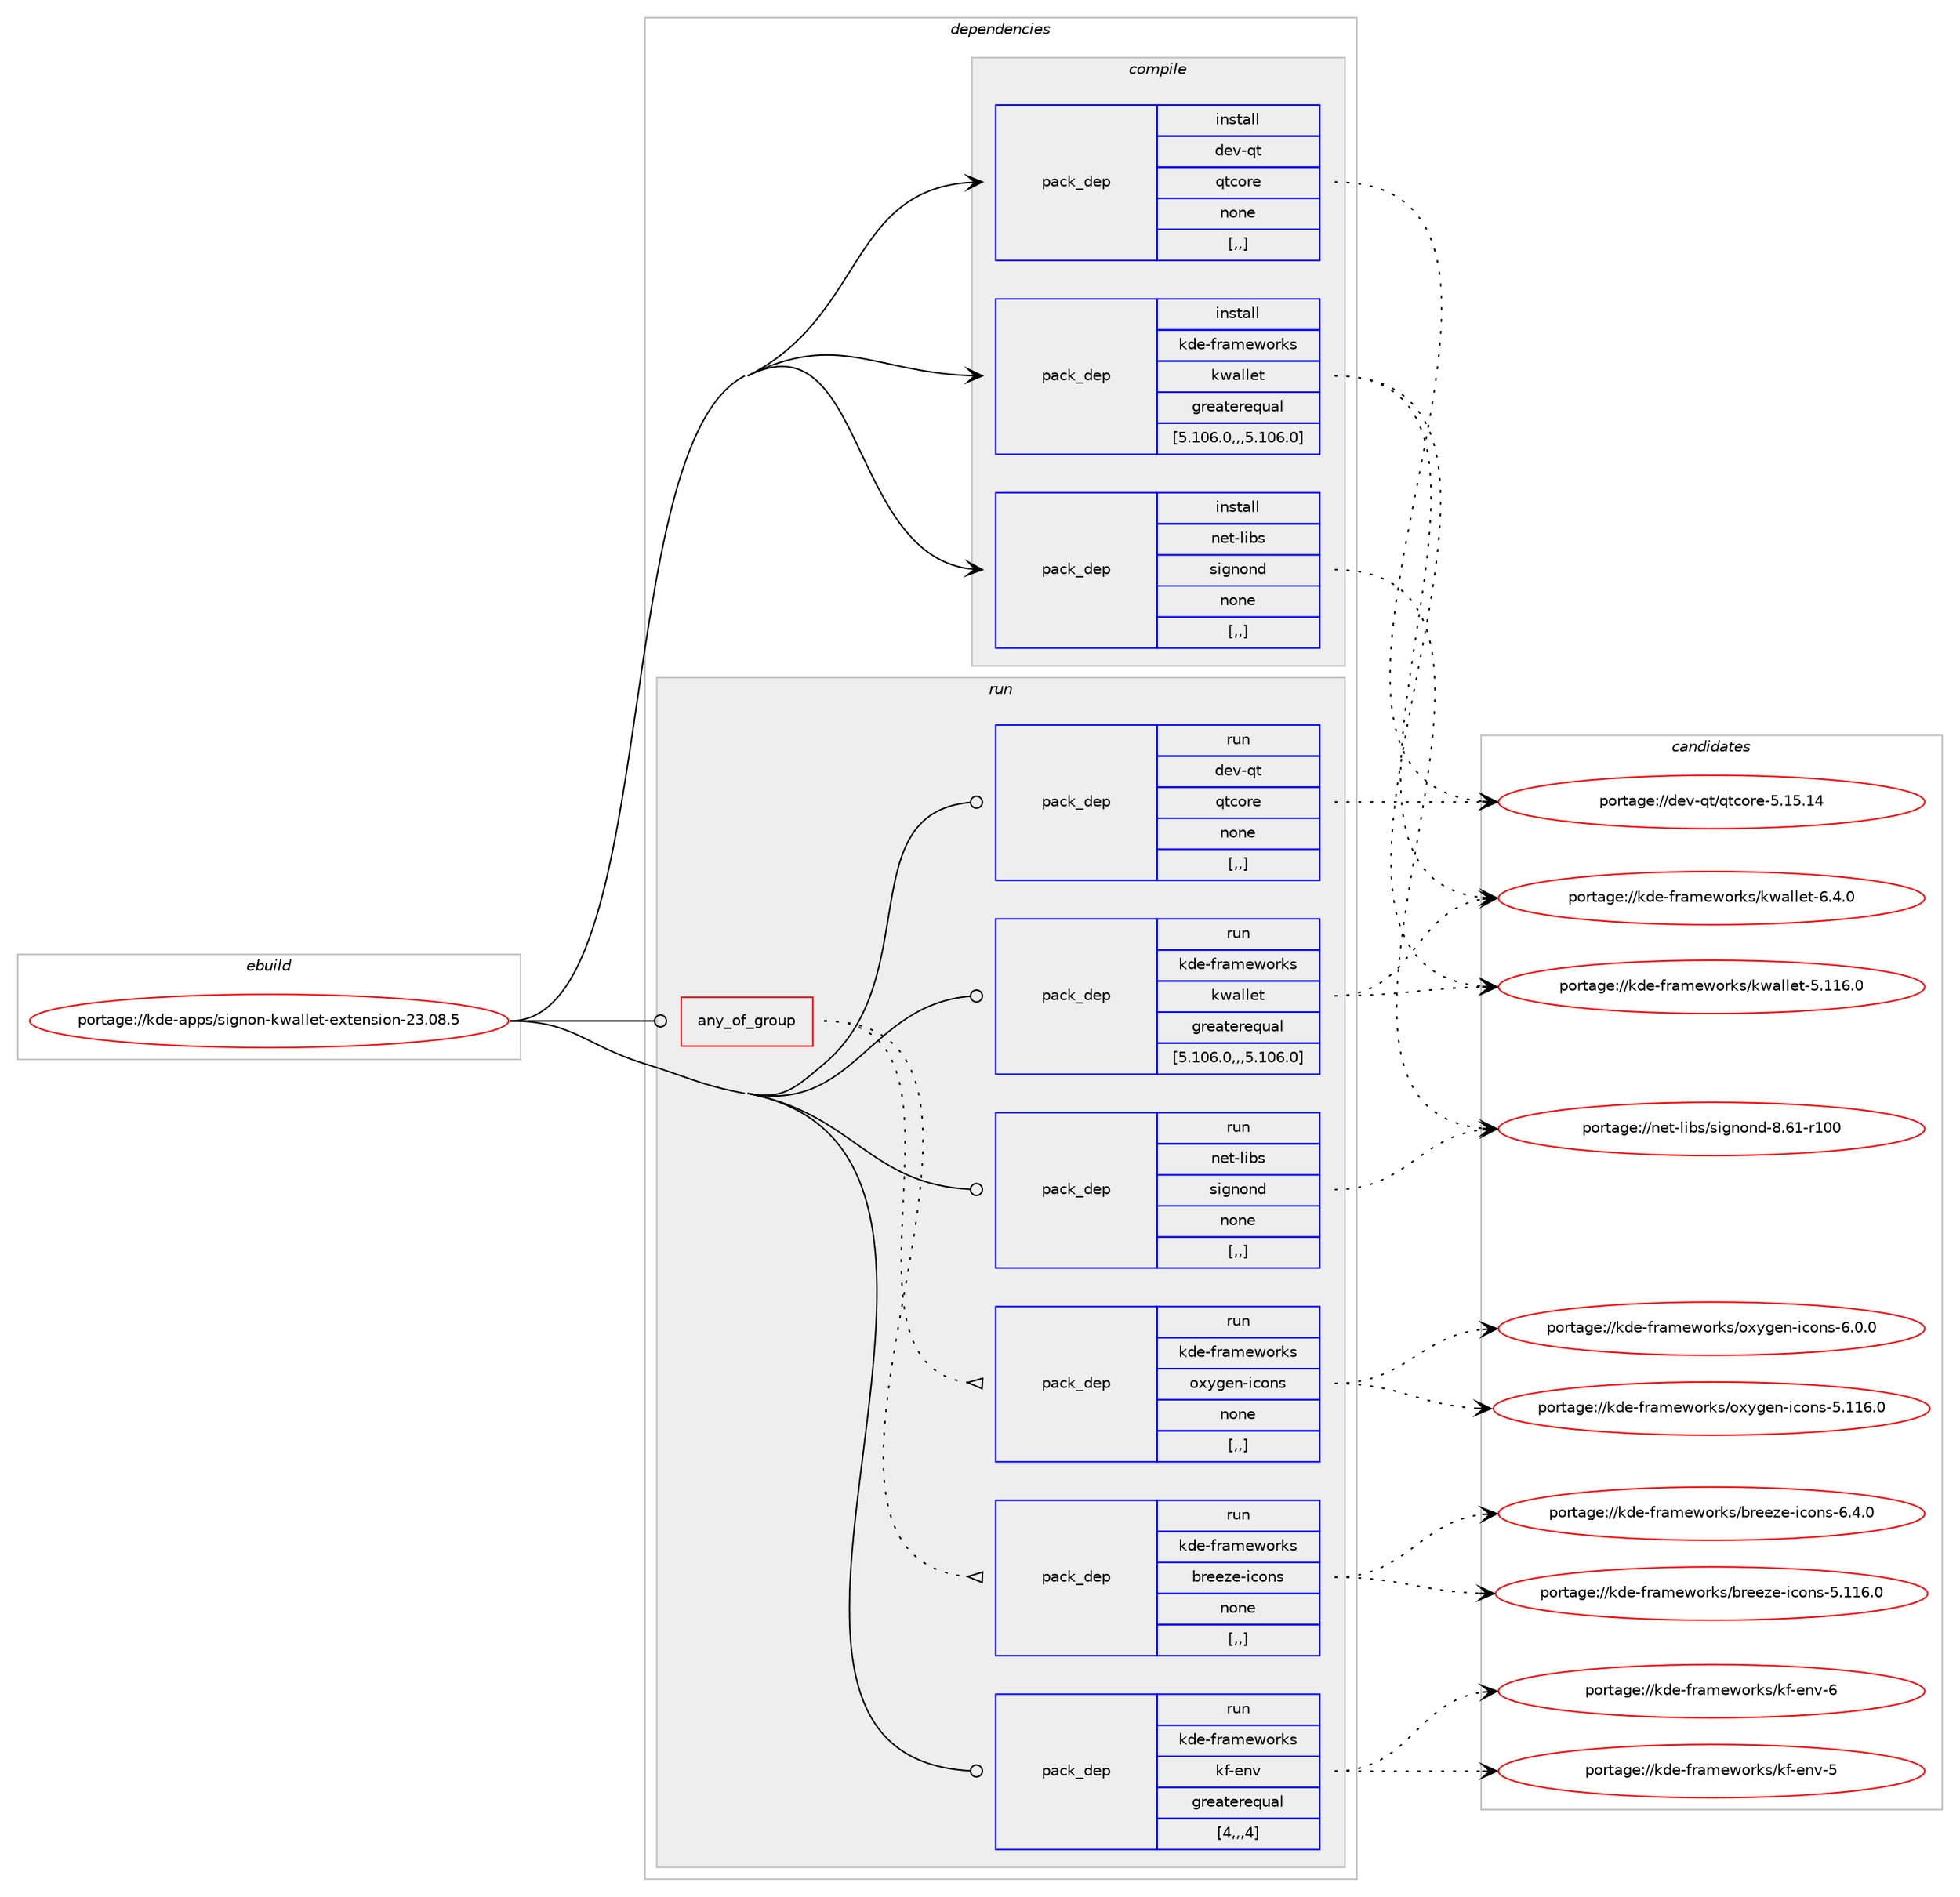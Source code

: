 digraph prolog {

# *************
# Graph options
# *************

newrank=true;
concentrate=true;
compound=true;
graph [rankdir=LR,fontname=Helvetica,fontsize=10,ranksep=1.5];#, ranksep=2.5, nodesep=0.2];
edge  [arrowhead=vee];
node  [fontname=Helvetica,fontsize=10];

# **********
# The ebuild
# **********

subgraph cluster_leftcol {
color=gray;
label=<<i>ebuild</i>>;
id [label="portage://kde-apps/signon-kwallet-extension-23.08.5", color=red, width=4, href="../kde-apps/signon-kwallet-extension-23.08.5.svg"];
}

# ****************
# The dependencies
# ****************

subgraph cluster_midcol {
color=gray;
label=<<i>dependencies</i>>;
subgraph cluster_compile {
fillcolor="#eeeeee";
style=filled;
label=<<i>compile</i>>;
subgraph pack192946 {
dependency262789 [label=<<TABLE BORDER="0" CELLBORDER="1" CELLSPACING="0" CELLPADDING="4" WIDTH="220"><TR><TD ROWSPAN="6" CELLPADDING="30">pack_dep</TD></TR><TR><TD WIDTH="110">install</TD></TR><TR><TD>dev-qt</TD></TR><TR><TD>qtcore</TD></TR><TR><TD>none</TD></TR><TR><TD>[,,]</TD></TR></TABLE>>, shape=none, color=blue];
}
id:e -> dependency262789:w [weight=20,style="solid",arrowhead="vee"];
subgraph pack192947 {
dependency262790 [label=<<TABLE BORDER="0" CELLBORDER="1" CELLSPACING="0" CELLPADDING="4" WIDTH="220"><TR><TD ROWSPAN="6" CELLPADDING="30">pack_dep</TD></TR><TR><TD WIDTH="110">install</TD></TR><TR><TD>kde-frameworks</TD></TR><TR><TD>kwallet</TD></TR><TR><TD>greaterequal</TD></TR><TR><TD>[5.106.0,,,5.106.0]</TD></TR></TABLE>>, shape=none, color=blue];
}
id:e -> dependency262790:w [weight=20,style="solid",arrowhead="vee"];
subgraph pack192948 {
dependency262791 [label=<<TABLE BORDER="0" CELLBORDER="1" CELLSPACING="0" CELLPADDING="4" WIDTH="220"><TR><TD ROWSPAN="6" CELLPADDING="30">pack_dep</TD></TR><TR><TD WIDTH="110">install</TD></TR><TR><TD>net-libs</TD></TR><TR><TD>signond</TD></TR><TR><TD>none</TD></TR><TR><TD>[,,]</TD></TR></TABLE>>, shape=none, color=blue];
}
id:e -> dependency262791:w [weight=20,style="solid",arrowhead="vee"];
}
subgraph cluster_compileandrun {
fillcolor="#eeeeee";
style=filled;
label=<<i>compile and run</i>>;
}
subgraph cluster_run {
fillcolor="#eeeeee";
style=filled;
label=<<i>run</i>>;
subgraph any1860 {
dependency262792 [label=<<TABLE BORDER="0" CELLBORDER="1" CELLSPACING="0" CELLPADDING="4"><TR><TD CELLPADDING="10">any_of_group</TD></TR></TABLE>>, shape=none, color=red];subgraph pack192949 {
dependency262793 [label=<<TABLE BORDER="0" CELLBORDER="1" CELLSPACING="0" CELLPADDING="4" WIDTH="220"><TR><TD ROWSPAN="6" CELLPADDING="30">pack_dep</TD></TR><TR><TD WIDTH="110">run</TD></TR><TR><TD>kde-frameworks</TD></TR><TR><TD>breeze-icons</TD></TR><TR><TD>none</TD></TR><TR><TD>[,,]</TD></TR></TABLE>>, shape=none, color=blue];
}
dependency262792:e -> dependency262793:w [weight=20,style="dotted",arrowhead="oinv"];
subgraph pack192950 {
dependency262794 [label=<<TABLE BORDER="0" CELLBORDER="1" CELLSPACING="0" CELLPADDING="4" WIDTH="220"><TR><TD ROWSPAN="6" CELLPADDING="30">pack_dep</TD></TR><TR><TD WIDTH="110">run</TD></TR><TR><TD>kde-frameworks</TD></TR><TR><TD>oxygen-icons</TD></TR><TR><TD>none</TD></TR><TR><TD>[,,]</TD></TR></TABLE>>, shape=none, color=blue];
}
dependency262792:e -> dependency262794:w [weight=20,style="dotted",arrowhead="oinv"];
}
id:e -> dependency262792:w [weight=20,style="solid",arrowhead="odot"];
subgraph pack192951 {
dependency262795 [label=<<TABLE BORDER="0" CELLBORDER="1" CELLSPACING="0" CELLPADDING="4" WIDTH="220"><TR><TD ROWSPAN="6" CELLPADDING="30">pack_dep</TD></TR><TR><TD WIDTH="110">run</TD></TR><TR><TD>dev-qt</TD></TR><TR><TD>qtcore</TD></TR><TR><TD>none</TD></TR><TR><TD>[,,]</TD></TR></TABLE>>, shape=none, color=blue];
}
id:e -> dependency262795:w [weight=20,style="solid",arrowhead="odot"];
subgraph pack192952 {
dependency262796 [label=<<TABLE BORDER="0" CELLBORDER="1" CELLSPACING="0" CELLPADDING="4" WIDTH="220"><TR><TD ROWSPAN="6" CELLPADDING="30">pack_dep</TD></TR><TR><TD WIDTH="110">run</TD></TR><TR><TD>kde-frameworks</TD></TR><TR><TD>kf-env</TD></TR><TR><TD>greaterequal</TD></TR><TR><TD>[4,,,4]</TD></TR></TABLE>>, shape=none, color=blue];
}
id:e -> dependency262796:w [weight=20,style="solid",arrowhead="odot"];
subgraph pack192953 {
dependency262797 [label=<<TABLE BORDER="0" CELLBORDER="1" CELLSPACING="0" CELLPADDING="4" WIDTH="220"><TR><TD ROWSPAN="6" CELLPADDING="30">pack_dep</TD></TR><TR><TD WIDTH="110">run</TD></TR><TR><TD>kde-frameworks</TD></TR><TR><TD>kwallet</TD></TR><TR><TD>greaterequal</TD></TR><TR><TD>[5.106.0,,,5.106.0]</TD></TR></TABLE>>, shape=none, color=blue];
}
id:e -> dependency262797:w [weight=20,style="solid",arrowhead="odot"];
subgraph pack192954 {
dependency262798 [label=<<TABLE BORDER="0" CELLBORDER="1" CELLSPACING="0" CELLPADDING="4" WIDTH="220"><TR><TD ROWSPAN="6" CELLPADDING="30">pack_dep</TD></TR><TR><TD WIDTH="110">run</TD></TR><TR><TD>net-libs</TD></TR><TR><TD>signond</TD></TR><TR><TD>none</TD></TR><TR><TD>[,,]</TD></TR></TABLE>>, shape=none, color=blue];
}
id:e -> dependency262798:w [weight=20,style="solid",arrowhead="odot"];
}
}

# **************
# The candidates
# **************

subgraph cluster_choices {
rank=same;
color=gray;
label=<<i>candidates</i>>;

subgraph choice192946 {
color=black;
nodesep=1;
choice1001011184511311647113116991111141014553464953464952 [label="portage://dev-qt/qtcore-5.15.14", color=red, width=4,href="../dev-qt/qtcore-5.15.14.svg"];
dependency262789:e -> choice1001011184511311647113116991111141014553464953464952:w [style=dotted,weight="100"];
}
subgraph choice192947 {
color=black;
nodesep=1;
choice10710010145102114971091011191111141071154710711997108108101116455446524648 [label="portage://kde-frameworks/kwallet-6.4.0", color=red, width=4,href="../kde-frameworks/kwallet-6.4.0.svg"];
choice107100101451021149710910111911111410711547107119971081081011164553464949544648 [label="portage://kde-frameworks/kwallet-5.116.0", color=red, width=4,href="../kde-frameworks/kwallet-5.116.0.svg"];
dependency262790:e -> choice10710010145102114971091011191111141071154710711997108108101116455446524648:w [style=dotted,weight="100"];
dependency262790:e -> choice107100101451021149710910111911111410711547107119971081081011164553464949544648:w [style=dotted,weight="100"];
}
subgraph choice192948 {
color=black;
nodesep=1;
choice110101116451081059811547115105103110111110100455646544945114494848 [label="portage://net-libs/signond-8.61-r100", color=red, width=4,href="../net-libs/signond-8.61-r100.svg"];
dependency262791:e -> choice110101116451081059811547115105103110111110100455646544945114494848:w [style=dotted,weight="100"];
}
subgraph choice192949 {
color=black;
nodesep=1;
choice107100101451021149710910111911111410711547981141011011221014510599111110115455446524648 [label="portage://kde-frameworks/breeze-icons-6.4.0", color=red, width=4,href="../kde-frameworks/breeze-icons-6.4.0.svg"];
choice1071001014510211497109101119111114107115479811410110112210145105991111101154553464949544648 [label="portage://kde-frameworks/breeze-icons-5.116.0", color=red, width=4,href="../kde-frameworks/breeze-icons-5.116.0.svg"];
dependency262793:e -> choice107100101451021149710910111911111410711547981141011011221014510599111110115455446524648:w [style=dotted,weight="100"];
dependency262793:e -> choice1071001014510211497109101119111114107115479811410110112210145105991111101154553464949544648:w [style=dotted,weight="100"];
}
subgraph choice192950 {
color=black;
nodesep=1;
choice1071001014510211497109101119111114107115471111201211031011104510599111110115455446484648 [label="portage://kde-frameworks/oxygen-icons-6.0.0", color=red, width=4,href="../kde-frameworks/oxygen-icons-6.0.0.svg"];
choice10710010145102114971091011191111141071154711112012110310111045105991111101154553464949544648 [label="portage://kde-frameworks/oxygen-icons-5.116.0", color=red, width=4,href="../kde-frameworks/oxygen-icons-5.116.0.svg"];
dependency262794:e -> choice1071001014510211497109101119111114107115471111201211031011104510599111110115455446484648:w [style=dotted,weight="100"];
dependency262794:e -> choice10710010145102114971091011191111141071154711112012110310111045105991111101154553464949544648:w [style=dotted,weight="100"];
}
subgraph choice192951 {
color=black;
nodesep=1;
choice1001011184511311647113116991111141014553464953464952 [label="portage://dev-qt/qtcore-5.15.14", color=red, width=4,href="../dev-qt/qtcore-5.15.14.svg"];
dependency262795:e -> choice1001011184511311647113116991111141014553464953464952:w [style=dotted,weight="100"];
}
subgraph choice192952 {
color=black;
nodesep=1;
choice107100101451021149710910111911111410711547107102451011101184554 [label="portage://kde-frameworks/kf-env-6", color=red, width=4,href="../kde-frameworks/kf-env-6.svg"];
choice107100101451021149710910111911111410711547107102451011101184553 [label="portage://kde-frameworks/kf-env-5", color=red, width=4,href="../kde-frameworks/kf-env-5.svg"];
dependency262796:e -> choice107100101451021149710910111911111410711547107102451011101184554:w [style=dotted,weight="100"];
dependency262796:e -> choice107100101451021149710910111911111410711547107102451011101184553:w [style=dotted,weight="100"];
}
subgraph choice192953 {
color=black;
nodesep=1;
choice10710010145102114971091011191111141071154710711997108108101116455446524648 [label="portage://kde-frameworks/kwallet-6.4.0", color=red, width=4,href="../kde-frameworks/kwallet-6.4.0.svg"];
choice107100101451021149710910111911111410711547107119971081081011164553464949544648 [label="portage://kde-frameworks/kwallet-5.116.0", color=red, width=4,href="../kde-frameworks/kwallet-5.116.0.svg"];
dependency262797:e -> choice10710010145102114971091011191111141071154710711997108108101116455446524648:w [style=dotted,weight="100"];
dependency262797:e -> choice107100101451021149710910111911111410711547107119971081081011164553464949544648:w [style=dotted,weight="100"];
}
subgraph choice192954 {
color=black;
nodesep=1;
choice110101116451081059811547115105103110111110100455646544945114494848 [label="portage://net-libs/signond-8.61-r100", color=red, width=4,href="../net-libs/signond-8.61-r100.svg"];
dependency262798:e -> choice110101116451081059811547115105103110111110100455646544945114494848:w [style=dotted,weight="100"];
}
}

}
